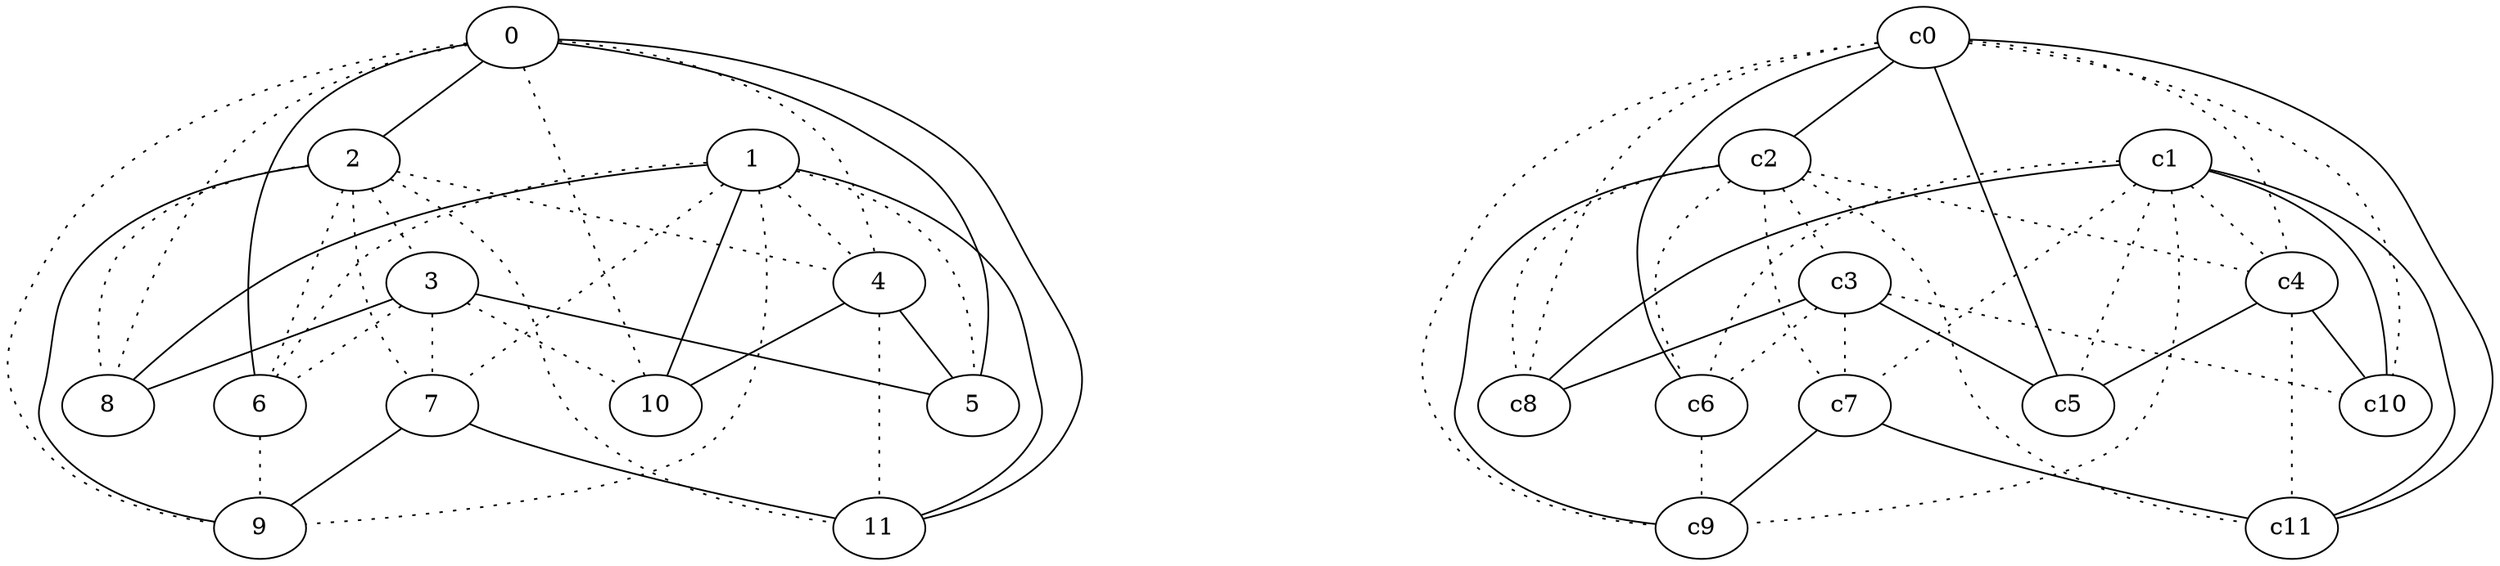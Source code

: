graph {
a0[label=0];
a1[label=1];
a2[label=2];
a3[label=3];
a4[label=4];
a5[label=5];
a6[label=6];
a7[label=7];
a8[label=8];
a9[label=9];
a10[label=10];
a11[label=11];
a0 -- a2;
a0 -- a4 [style=dotted];
a0 -- a5;
a0 -- a6;
a0 -- a8 [style=dotted];
a0 -- a9 [style=dotted];
a0 -- a10 [style=dotted];
a0 -- a11;
a1 -- a4 [style=dotted];
a1 -- a5 [style=dotted];
a1 -- a6 [style=dotted];
a1 -- a7 [style=dotted];
a1 -- a8;
a1 -- a9 [style=dotted];
a1 -- a10;
a1 -- a11;
a2 -- a3 [style=dotted];
a2 -- a4 [style=dotted];
a2 -- a6 [style=dotted];
a2 -- a7 [style=dotted];
a2 -- a8 [style=dotted];
a2 -- a9;
a2 -- a11 [style=dotted];
a3 -- a5;
a3 -- a6 [style=dotted];
a3 -- a7 [style=dotted];
a3 -- a8;
a3 -- a10 [style=dotted];
a4 -- a5;
a4 -- a10;
a4 -- a11 [style=dotted];
a6 -- a9 [style=dotted];
a7 -- a9;
a7 -- a11;
c0 -- c2;
c0 -- c4 [style=dotted];
c0 -- c5;
c0 -- c6;
c0 -- c8 [style=dotted];
c0 -- c9 [style=dotted];
c0 -- c10 [style=dotted];
c0 -- c11;
c1 -- c4 [style=dotted];
c1 -- c5 [style=dotted];
c1 -- c6 [style=dotted];
c1 -- c7 [style=dotted];
c1 -- c8;
c1 -- c9 [style=dotted];
c1 -- c10;
c1 -- c11;
c2 -- c3 [style=dotted];
c2 -- c4 [style=dotted];
c2 -- c6 [style=dotted];
c2 -- c7 [style=dotted];
c2 -- c8 [style=dotted];
c2 -- c9;
c2 -- c11 [style=dotted];
c3 -- c5;
c3 -- c6 [style=dotted];
c3 -- c7 [style=dotted];
c3 -- c8;
c3 -- c10 [style=dotted];
c4 -- c5;
c4 -- c10;
c4 -- c11 [style=dotted];
c6 -- c9 [style=dotted];
c7 -- c9;
c7 -- c11;
}
